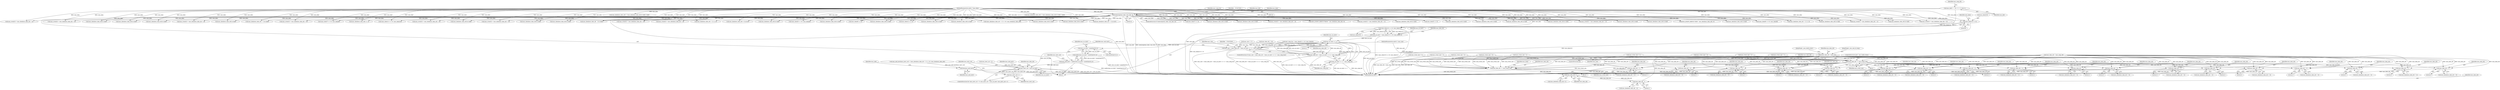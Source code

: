 digraph "0_wildmidi_660b513d99bced8783a4a5984ac2f742c74ebbdd_2@array" {
"1000291" [label="(Call,mus_data[13] << 8)"];
"1000227" [label="(Call,memcmp(mus_data, mus_hdr, 4))"];
"1000124" [label="(MethodParameterIn,uint8_t *mus_data)"];
"1000128" [label="(Call,mus_hdr[] = { 'M', 'U', 'S', 0x1A })"];
"1000290" [label="(Call,(mus_data[13] << 8) | mus_data[12])"];
"1000288" [label="(Call,mus_no_instr = (mus_data[13] << 8) | mus_data[12])"];
"1000308" [label="(Call,mus_no_instr << 1)"];
"1000303" [label="(Call,mus_size < (mus_data_ofs + (mus_no_instr << 1) + mus_song_len))"];
"1001258" [label="(Call,mus_data_ofs < mus_size)"];
"1000497" [label="(Call,mus_data_ofs + 1)"];
"1000516" [label="(Call,mus_data_ofs + 1)"];
"1000542" [label="(Call,mus_data_ofs + 1)"];
"1000552" [label="(Call,mus_data_ofs + 2)"];
"1000593" [label="(Call,mus_data_ofs + 1)"];
"1000633" [label="(Call,mus_data_ofs + 1)"];
"1000666" [label="(Call,mus_data_ofs + 1)"];
"1000820" [label="(Call,mus_data_ofs + 1)"];
"1000842" [label="(Call,mus_data_ofs + 2)"];
"1000879" [label="(Call,mus_data_ofs + 2)"];
"1000911" [label="(Call,mus_data_ofs + 2)"];
"1000943" [label="(Call,mus_data_ofs + 2)"];
"1000975" [label="(Call,mus_data_ofs + 2)"];
"1001007" [label="(Call,mus_data_ofs + 2)"];
"1001039" [label="(Call,mus_data_ofs + 2)"];
"1001071" [label="(Call,mus_data_ofs + 2)"];
"1001103" [label="(Call,mus_data_ofs + 2)"];
"1001135" [label="(Call,mus_data_ofs + 2)"];
"1001186" [label="(Call,mus_data_ofs += mus_event_size)"];
"1001190" [label="(Call,mus_data_ofs += mus_event_size)"];
"1001207" [label="(Call,mus_data_ofs++)"];
"1001213" [label="(Call,mus_data_ofs - 1)"];
"1000305" [label="(Call,mus_data_ofs + (mus_no_instr << 1) + mus_song_len)"];
"1000307" [label="(Call,(mus_no_instr << 1) + mus_song_len)"];
"1000324" [label="(Call,mus_no_instr * sizeof(uint16_t))"];
"1000323" [label="(Call,malloc(mus_no_instr * sizeof(uint16_t)))"];
"1000321" [label="(Call,mus_mid_instr = malloc(mus_no_instr * sizeof(uint16_t)))"];
"1001315" [label="(Call,free(mus_mid_instr))"];
"1000332" [label="(Call,mus_instr_cnt < mus_no_instr)"];
"1000335" [label="(Call,mus_instr_cnt++)"];
"1000668" [label="(Literal,1)"];
"1000334" [label="(Identifier,mus_no_instr)"];
"1000296" [label="(Call,mus_data[12])"];
"1000228" [label="(Identifier,mus_data)"];
"1001187" [label="(Identifier,mus_data_ofs)"];
"1000705" [label="(Call,mus_data[mus_data_ofs] & 0x0f)"];
"1000314" [label="(Identifier,__FUNCTION__)"];
"1000330" [label="(Identifier,mus_instr_cnt)"];
"1001204" [label="(Call,mus_data[mus_data_ofs++] & 0x7f)"];
"1001073" [label="(Literal,2)"];
"1000909" [label="(Call,mus_data[mus_data_ofs + 2])"];
"1000300" [label="(Identifier,mus_data_ofs)"];
"1000818" [label="(Call,mus_data[mus_data_ofs + 1])"];
"1000497" [label="(Call,mus_data_ofs + 1)"];
"1000422" [label="(Call,mus_data[mus_data_ofs] & 0x0f)"];
"1000879" [label="(Call,mus_data_ofs + 2)"];
"1000591" [label="(Call,mus_data[mus_data_ofs + 1])"];
"1000614" [label="(Call,mus_event_size = 2)"];
"1000411" [label="(ControlStructure,do)"];
"1000959" [label="(Call,mus_data[mus_data_ofs] & 0x0f)"];
"1001188" [label="(Identifier,mus_event_size)"];
"1001065" [label="(Call,mus_event[2] = mus_data[mus_data_ofs + 2])"];
"1001191" [label="(Identifier,mus_data_ofs)"];
"1001033" [label="(Call,mus_event[2] = mus_data[mus_data_ofs + 2])"];
"1000880" [label="(Identifier,mus_data_ofs)"];
"1000513" [label="(Call,mus_data[mus_data_ofs + 1] & 0x80)"];
"1000546" [label="(Call,mus_event[2] = mus_data[mus_data_ofs + 2])"];
"1000297" [label="(Identifier,mus_data)"];
"1000413" [label="(JumpTarget,_mus_build_event:)"];
"1000340" [label="(Identifier,mus_mid_instr)"];
"1001327" [label="(MethodReturn,RET)"];
"1000276" [label="(Call,mus_data[11] << 8)"];
"1000342" [label="(Call,(mus_data[mus_data_ofs + 1] << 8) | mus_data[mus_data_ofs])"];
"1000486" [label="(Call,mus_data[mus_data_ofs] & 0x0f)"];
"1000831" [label="(Call,mus_data[mus_data_ofs] & 0x0f)"];
"1001192" [label="(Identifier,mus_event_size)"];
"1000905" [label="(Call,mus_event[2] = mus_data[mus_data_ofs + 2])"];
"1001214" [label="(Identifier,mus_data_ofs)"];
"1000927" [label="(Call,mus_data[mus_data_ofs] & 0x0f)"];
"1000241" [label="(Identifier,mus_song_len)"];
"1001041" [label="(Literal,2)"];
"1000328" [label="(ControlStructure,for (mus_instr_cnt = 0; mus_instr_cnt < mus_no_instr; mus_instr_cnt++))"];
"1000544" [label="(Literal,1)"];
"1000821" [label="(Identifier,mus_data_ofs)"];
"1000943" [label="(Call,mus_data_ofs + 2)"];
"1000944" [label="(Identifier,mus_data_ofs)"];
"1001005" [label="(Call,mus_data[mus_data_ofs + 2])"];
"1000789" [label="(Call,mus_data[mus_data_ofs] & 0x0f)"];
"1000543" [label="(Identifier,mus_data_ofs)"];
"1001137" [label="(Literal,2)"];
"1000335" [label="(Call,mus_instr_cnt++)"];
"1000455" [label="(Call,mus_data[mus_data_ofs] & 0xf0)"];
"1000302" [label="(ControlStructure,if (mus_size < (mus_data_ofs + (mus_no_instr << 1) + mus_song_len)))"];
"1000477" [label="(Call,mus_event_size = 2)"];
"1000975" [label="(Call,mus_data_ofs + 2)"];
"1001148" [label="(Call,mus_event_size = 1)"];
"1001194" [label="(Identifier,mus_ticks)"];
"1000514" [label="(Call,mus_data[mus_data_ofs + 1])"];
"1000226" [label="(ControlStructure,if (memcmp(mus_data, mus_hdr, 4)))"];
"1000602" [label="(Call,mus_data[mus_data_ofs] & 0x0f)"];
"1000863" [label="(Call,mus_data[mus_data_ofs] & 0x0f)"];
"1001189" [label="(ControlStructure,goto _mus_build_event;)"];
"1001009" [label="(Literal,2)"];
"1000844" [label="(Literal,2)"];
"1000183" [label="(Call,mus_event_size = 0)"];
"1001205" [label="(Call,mus_data[mus_data_ofs++])"];
"1000516" [label="(Call,mus_data_ofs + 1)"];
"1001007" [label="(Call,mus_data_ofs + 2)"];
"1000242" [label="(Call,(mus_data[5] << 8) | mus_data[4])"];
"1000265" [label="(Call,mus_data[9] << 8)"];
"1001259" [label="(Identifier,mus_data_ofs)"];
"1000820" [label="(Call,mus_data_ofs + 1)"];
"1000325" [label="(Identifier,mus_no_instr)"];
"1000129" [label="(Identifier,mus_hdr)"];
"1001071" [label="(Call,mus_data_ofs + 2)"];
"1000491" [label="(Call,mus_event[1] = mus_data[mus_data_ofs + 1])"];
"1001261" [label="(JumpTarget,_mus_end_of_song:)"];
"1000945" [label="(Literal,2)"];
"1001103" [label="(Call,mus_data_ofs + 2)"];
"1000233" [label="(Identifier,__FUNCTION__)"];
"1001315" [label="(Call,free(mus_mid_instr))"];
"1000469" [label="(Call,mus_data[mus_data_ofs] >> 4)"];
"1001190" [label="(Call,mus_data_ofs += mus_event_size)"];
"1000275" [label="(Call,(mus_data[11] << 8) | mus_data[10])"];
"1000240" [label="(Call,mus_song_len = (mus_data[5] << 8) | mus_data[4])"];
"1000991" [label="(Call,mus_data[mus_data_ofs] & 0x0f)"];
"1000913" [label="(Literal,2)"];
"1000229" [label="(Identifier,mus_hdr)"];
"1001008" [label="(Identifier,mus_data_ofs)"];
"1001207" [label="(Call,mus_data_ofs++)"];
"1000450" [label="(Call,mus_data[mus_data_ofs] = (mus_data[mus_data_ofs] & 0xf0) | 0x0f)"];
"1000128" [label="(Call,mus_hdr[] = { 'M', 'U', 'S', 0x1A })"];
"1001210" [label="(Call,mus_data[mus_data_ofs - 1] & 0x80)"];
"1000305" [label="(Call,mus_data_ofs + (mus_no_instr << 1) + mus_song_len)"];
"1000324" [label="(Call,mus_no_instr * sizeof(uint16_t))"];
"1000126" [label="(Block,)"];
"1000542" [label="(Call,mus_data_ofs + 1)"];
"1000582" [label="(Call,mus_data[mus_data_ofs] & 0x0f)"];
"1000303" [label="(Call,mus_size < (mus_data_ofs + (mus_no_instr << 1) + mus_song_len))"];
"1001129" [label="(Call,mus_event[2] = mus_data[mus_data_ofs + 2])"];
"1000132" [label="(Identifier,mus_song_ofs)"];
"1000633" [label="(Call,mus_data_ofs + 1)"];
"1001037" [label="(Call,mus_data[mus_data_ofs + 2])"];
"1001072" [label="(Identifier,mus_data_ofs)"];
"1000214" [label="(Call,mus_size < 17)"];
"1001316" [label="(Identifier,mus_mid_instr)"];
"1000295" [label="(Literal,8)"];
"1000593" [label="(Call,mus_data_ofs + 1)"];
"1001258" [label="(Call,mus_data_ofs < mus_size)"];
"1001260" [label="(Identifier,mus_size)"];
"1000499" [label="(Literal,1)"];
"1000631" [label="(Call,mus_data[mus_data_ofs + 1])"];
"1000666" [label="(Call,mus_data_ofs + 1)"];
"1001319" [label="(Identifier,mus_mdi)"];
"1001097" [label="(Call,mus_event[2] = mus_data[mus_data_ofs + 2])"];
"1000550" [label="(Call,mus_data[mus_data_ofs + 2])"];
"1000635" [label="(Literal,1)"];
"1001001" [label="(Call,mus_event[2] = mus_data[mus_data_ofs + 2])"];
"1000336" [label="(Identifier,mus_instr_cnt)"];
"1000563" [label="(Call,mus_data[mus_data_ofs] & 0x0f)"];
"1000554" [label="(Literal,2)"];
"1000323" [label="(Call,malloc(mus_no_instr * sizeof(uint16_t)))"];
"1000553" [label="(Identifier,mus_data_ofs)"];
"1000443" [label="(Call,mus_data[mus_data_ofs] & 0x0f)"];
"1000412" [label="(Block,)"];
"1000539" [label="(Call,mus_data[mus_data_ofs + 1] & 0x7f)"];
"1000634" [label="(Identifier,mus_data_ofs)"];
"1000843" [label="(Identifier,mus_data_ofs)"];
"1001069" [label="(Call,mus_data[mus_data_ofs + 2])"];
"1000660" [label="(Call,mus_event_size = 2)"];
"1000873" [label="(Call,mus_event[2] = mus_data[mus_data_ofs + 2])"];
"1000253" [label="(Call,(mus_data[7] << 8) | mus_data[6])"];
"1000977" [label="(Literal,2)"];
"1001135" [label="(Call,mus_data_ofs + 2)"];
"1000552" [label="(Call,mus_data_ofs + 2)"];
"1000308" [label="(Call,mus_no_instr << 1)"];
"1000630" [label="(Call,mus_data[mus_data_ofs + 1] << 6)"];
"1000973" [label="(Call,mus_data[mus_data_ofs + 2])"];
"1001105" [label="(Literal,2)"];
"1000254" [label="(Call,mus_data[7] << 8)"];
"1000311" [label="(Identifier,mus_song_len)"];
"1000356" [label="(Call,mus_data_ofs = mus_song_ofs)"];
"1000357" [label="(Identifier,mus_data_ofs)"];
"1000310" [label="(Literal,1)"];
"1000530" [label="(Call,mus_data[mus_data_ofs] & 0x0f)"];
"1000309" [label="(Identifier,mus_no_instr)"];
"1000495" [label="(Call,mus_data[mus_data_ofs + 1])"];
"1000937" [label="(Call,mus_event[2] = mus_data[mus_data_ofs + 2])"];
"1000498" [label="(Identifier,mus_data_ofs)"];
"1001211" [label="(Call,mus_data[mus_data_ofs - 1])"];
"1001186" [label="(Call,mus_data_ofs += mus_event_size)"];
"1000326" [label="(Call,sizeof(uint16_t))"];
"1000414" [label="(Call,MUS_EVENT_DEBUG(\"Before\", mus_data[mus_data_ofs], 0))"];
"1001185" [label="(Block,)"];
"1000333" [label="(Identifier,mus_instr_cnt)"];
"1000304" [label="(Identifier,mus_size)"];
"1001101" [label="(Call,mus_data[mus_data_ofs + 2])"];
"1000329" [label="(Call,mus_instr_cnt = 0)"];
"1000307" [label="(Call,(mus_no_instr << 1) + mus_song_len)"];
"1000289" [label="(Identifier,mus_no_instr)"];
"1000587" [label="(Call,mus_event[1] = mus_data[mus_data_ofs + 1])"];
"1000623" [label="(Call,mus_data[mus_data_ofs] & 0x0f)"];
"1000664" [label="(Call,mus_data[mus_data_ofs + 1])"];
"1000243" [label="(Call,mus_data[5] << 8)"];
"1000338" [label="(Call,mus_mid_instr[mus_instr_cnt] = (mus_data[mus_data_ofs + 1] << 8) | mus_data[mus_data_ofs])"];
"1000299" [label="(Call,mus_data_ofs = 16)"];
"1001136" [label="(Identifier,mus_data_ofs)"];
"1000291" [label="(Call,mus_data[13] << 8)"];
"1000594" [label="(Identifier,mus_data_ofs)"];
"1000124" [label="(MethodParameterIn,uint8_t *mus_data)"];
"1001039" [label="(Call,mus_data_ofs + 2)"];
"1000595" [label="(Literal,1)"];
"1001119" [label="(Call,mus_data[mus_data_ofs] & 0x0f)"];
"1000912" [label="(Identifier,mus_data_ofs)"];
"1000321" [label="(Call,mus_mid_instr = malloc(mus_no_instr * sizeof(uint16_t)))"];
"1000877" [label="(Call,mus_data[mus_data_ofs + 2])"];
"1001180" [label="(Call,mus_data[mus_data_ofs] & 0x80)"];
"1000895" [label="(Call,mus_data[mus_data_ofs] & 0x0f)"];
"1000667" [label="(Identifier,mus_data_ofs)"];
"1000227" [label="(Call,memcmp(mus_data, mus_hdr, 4))"];
"1001133" [label="(Call,mus_data[mus_data_ofs + 2])"];
"1001023" [label="(Call,mus_data[mus_data_ofs] & 0x0f)"];
"1000332" [label="(Call,mus_instr_cnt < mus_no_instr)"];
"1000840" [label="(Call,mus_data[mus_data_ofs + 2])"];
"1000881" [label="(Literal,2)"];
"1000969" [label="(Call,mus_event[2] = mus_data[mus_data_ofs + 2])"];
"1001104" [label="(Identifier,mus_data_ofs)"];
"1000517" [label="(Identifier,mus_data_ofs)"];
"1000733" [label="(Call,mus_data[mus_data_ofs] & 0x0f)"];
"1000290" [label="(Call,(mus_data[13] << 8) | mus_data[12])"];
"1001157" [label="(Call,mus_event_size = 1)"];
"1000230" [label="(Literal,4)"];
"1001055" [label="(Call,mus_data[mus_data_ofs] & 0x0f)"];
"1000573" [label="(Call,mus_event_size = 2)"];
"1000911" [label="(Call,mus_data_ofs + 2)"];
"1000429" [label="(Call,mus_data[mus_data_ofs] = (mus_data[mus_data_ofs] & 0xf0) | 0x09)"];
"1000292" [label="(Call,mus_data[13])"];
"1000814" [label="(Call,mus_event_size = 3)"];
"1000125" [label="(MethodParameterIn,uint32_t mus_size)"];
"1000540" [label="(Call,mus_data[mus_data_ofs + 1])"];
"1000306" [label="(Identifier,mus_data_ofs)"];
"1000976" [label="(Identifier,mus_data_ofs)"];
"1000461" [label="(Call,MUS_EVENT_DEBUG(\"After\", mus_data[mus_data_ofs], 0))"];
"1000677" [label="(Call,mus_data[mus_data_ofs] & 0x0f)"];
"1001213" [label="(Call,mus_data_ofs - 1)"];
"1000941" [label="(Call,mus_data[mus_data_ofs + 2])"];
"1000521" [label="(Call,mus_event_size = 3)"];
"1000842" [label="(Call,mus_data_ofs + 2)"];
"1000288" [label="(Call,mus_no_instr = (mus_data[13] << 8) | mus_data[12])"];
"1000322" [label="(Identifier,mus_mid_instr)"];
"1000264" [label="(Call,(mus_data[9] << 8) | mus_data[8])"];
"1001215" [label="(Literal,1)"];
"1001208" [label="(Identifier,mus_data_ofs)"];
"1000343" [label="(Call,mus_data[mus_data_ofs + 1] << 8)"];
"1000434" [label="(Call,mus_data[mus_data_ofs] & 0xf0)"];
"1000761" [label="(Call,mus_data[mus_data_ofs] & 0x0f)"];
"1000822" [label="(Literal,1)"];
"1000836" [label="(Call,mus_event[1] = mus_data[mus_data_ofs + 2])"];
"1001087" [label="(Call,mus_data[mus_data_ofs] & 0x0f)"];
"1001040" [label="(Identifier,mus_data_ofs)"];
"1000518" [label="(Literal,1)"];
"1000291" -> "1000290"  [label="AST: "];
"1000291" -> "1000295"  [label="CFG: "];
"1000292" -> "1000291"  [label="AST: "];
"1000295" -> "1000291"  [label="AST: "];
"1000297" -> "1000291"  [label="CFG: "];
"1000291" -> "1001327"  [label="DDG: mus_data[13]"];
"1000291" -> "1000290"  [label="DDG: mus_data[13]"];
"1000291" -> "1000290"  [label="DDG: 8"];
"1000227" -> "1000291"  [label="DDG: mus_data"];
"1000124" -> "1000291"  [label="DDG: mus_data"];
"1000227" -> "1000226"  [label="AST: "];
"1000227" -> "1000230"  [label="CFG: "];
"1000228" -> "1000227"  [label="AST: "];
"1000229" -> "1000227"  [label="AST: "];
"1000230" -> "1000227"  [label="AST: "];
"1000233" -> "1000227"  [label="CFG: "];
"1000241" -> "1000227"  [label="CFG: "];
"1000227" -> "1001327"  [label="DDG: memcmp(mus_data, mus_hdr, 4)"];
"1000227" -> "1001327"  [label="DDG: mus_data"];
"1000227" -> "1001327"  [label="DDG: mus_hdr"];
"1000124" -> "1000227"  [label="DDG: mus_data"];
"1000128" -> "1000227"  [label="DDG: mus_hdr"];
"1000227" -> "1000243"  [label="DDG: mus_data"];
"1000227" -> "1000242"  [label="DDG: mus_data"];
"1000227" -> "1000254"  [label="DDG: mus_data"];
"1000227" -> "1000253"  [label="DDG: mus_data"];
"1000227" -> "1000265"  [label="DDG: mus_data"];
"1000227" -> "1000264"  [label="DDG: mus_data"];
"1000227" -> "1000276"  [label="DDG: mus_data"];
"1000227" -> "1000275"  [label="DDG: mus_data"];
"1000227" -> "1000290"  [label="DDG: mus_data"];
"1000227" -> "1000343"  [label="DDG: mus_data"];
"1000227" -> "1000342"  [label="DDG: mus_data"];
"1000227" -> "1000414"  [label="DDG: mus_data"];
"1000227" -> "1000422"  [label="DDG: mus_data"];
"1000227" -> "1000434"  [label="DDG: mus_data"];
"1000227" -> "1000443"  [label="DDG: mus_data"];
"1000227" -> "1000455"  [label="DDG: mus_data"];
"1000227" -> "1000461"  [label="DDG: mus_data"];
"1000227" -> "1000469"  [label="DDG: mus_data"];
"1000227" -> "1000486"  [label="DDG: mus_data"];
"1000227" -> "1000491"  [label="DDG: mus_data"];
"1000227" -> "1000513"  [label="DDG: mus_data"];
"1000227" -> "1000530"  [label="DDG: mus_data"];
"1000227" -> "1000539"  [label="DDG: mus_data"];
"1000227" -> "1000546"  [label="DDG: mus_data"];
"1000227" -> "1000563"  [label="DDG: mus_data"];
"1000227" -> "1000582"  [label="DDG: mus_data"];
"1000227" -> "1000587"  [label="DDG: mus_data"];
"1000227" -> "1000602"  [label="DDG: mus_data"];
"1000227" -> "1000623"  [label="DDG: mus_data"];
"1000227" -> "1000630"  [label="DDG: mus_data"];
"1000227" -> "1000677"  [label="DDG: mus_data"];
"1000227" -> "1000705"  [label="DDG: mus_data"];
"1000227" -> "1000733"  [label="DDG: mus_data"];
"1000227" -> "1000761"  [label="DDG: mus_data"];
"1000227" -> "1000789"  [label="DDG: mus_data"];
"1000227" -> "1000831"  [label="DDG: mus_data"];
"1000227" -> "1000836"  [label="DDG: mus_data"];
"1000227" -> "1000863"  [label="DDG: mus_data"];
"1000227" -> "1000873"  [label="DDG: mus_data"];
"1000227" -> "1000895"  [label="DDG: mus_data"];
"1000227" -> "1000905"  [label="DDG: mus_data"];
"1000227" -> "1000927"  [label="DDG: mus_data"];
"1000227" -> "1000937"  [label="DDG: mus_data"];
"1000227" -> "1000959"  [label="DDG: mus_data"];
"1000227" -> "1000969"  [label="DDG: mus_data"];
"1000227" -> "1000991"  [label="DDG: mus_data"];
"1000227" -> "1001001"  [label="DDG: mus_data"];
"1000227" -> "1001023"  [label="DDG: mus_data"];
"1000227" -> "1001033"  [label="DDG: mus_data"];
"1000227" -> "1001055"  [label="DDG: mus_data"];
"1000227" -> "1001065"  [label="DDG: mus_data"];
"1000227" -> "1001087"  [label="DDG: mus_data"];
"1000227" -> "1001097"  [label="DDG: mus_data"];
"1000227" -> "1001119"  [label="DDG: mus_data"];
"1000227" -> "1001129"  [label="DDG: mus_data"];
"1000227" -> "1001180"  [label="DDG: mus_data"];
"1000227" -> "1001204"  [label="DDG: mus_data"];
"1000227" -> "1001210"  [label="DDG: mus_data"];
"1000124" -> "1000123"  [label="AST: "];
"1000124" -> "1001327"  [label="DDG: mus_data"];
"1000124" -> "1000243"  [label="DDG: mus_data"];
"1000124" -> "1000242"  [label="DDG: mus_data"];
"1000124" -> "1000254"  [label="DDG: mus_data"];
"1000124" -> "1000253"  [label="DDG: mus_data"];
"1000124" -> "1000265"  [label="DDG: mus_data"];
"1000124" -> "1000264"  [label="DDG: mus_data"];
"1000124" -> "1000276"  [label="DDG: mus_data"];
"1000124" -> "1000275"  [label="DDG: mus_data"];
"1000124" -> "1000290"  [label="DDG: mus_data"];
"1000124" -> "1000343"  [label="DDG: mus_data"];
"1000124" -> "1000342"  [label="DDG: mus_data"];
"1000124" -> "1000414"  [label="DDG: mus_data"];
"1000124" -> "1000422"  [label="DDG: mus_data"];
"1000124" -> "1000429"  [label="DDG: mus_data"];
"1000124" -> "1000434"  [label="DDG: mus_data"];
"1000124" -> "1000443"  [label="DDG: mus_data"];
"1000124" -> "1000450"  [label="DDG: mus_data"];
"1000124" -> "1000455"  [label="DDG: mus_data"];
"1000124" -> "1000461"  [label="DDG: mus_data"];
"1000124" -> "1000469"  [label="DDG: mus_data"];
"1000124" -> "1000486"  [label="DDG: mus_data"];
"1000124" -> "1000491"  [label="DDG: mus_data"];
"1000124" -> "1000513"  [label="DDG: mus_data"];
"1000124" -> "1000530"  [label="DDG: mus_data"];
"1000124" -> "1000539"  [label="DDG: mus_data"];
"1000124" -> "1000546"  [label="DDG: mus_data"];
"1000124" -> "1000563"  [label="DDG: mus_data"];
"1000124" -> "1000582"  [label="DDG: mus_data"];
"1000124" -> "1000587"  [label="DDG: mus_data"];
"1000124" -> "1000602"  [label="DDG: mus_data"];
"1000124" -> "1000623"  [label="DDG: mus_data"];
"1000124" -> "1000630"  [label="DDG: mus_data"];
"1000124" -> "1000677"  [label="DDG: mus_data"];
"1000124" -> "1000705"  [label="DDG: mus_data"];
"1000124" -> "1000733"  [label="DDG: mus_data"];
"1000124" -> "1000761"  [label="DDG: mus_data"];
"1000124" -> "1000789"  [label="DDG: mus_data"];
"1000124" -> "1000831"  [label="DDG: mus_data"];
"1000124" -> "1000836"  [label="DDG: mus_data"];
"1000124" -> "1000863"  [label="DDG: mus_data"];
"1000124" -> "1000873"  [label="DDG: mus_data"];
"1000124" -> "1000895"  [label="DDG: mus_data"];
"1000124" -> "1000905"  [label="DDG: mus_data"];
"1000124" -> "1000927"  [label="DDG: mus_data"];
"1000124" -> "1000937"  [label="DDG: mus_data"];
"1000124" -> "1000959"  [label="DDG: mus_data"];
"1000124" -> "1000969"  [label="DDG: mus_data"];
"1000124" -> "1000991"  [label="DDG: mus_data"];
"1000124" -> "1001001"  [label="DDG: mus_data"];
"1000124" -> "1001023"  [label="DDG: mus_data"];
"1000124" -> "1001033"  [label="DDG: mus_data"];
"1000124" -> "1001055"  [label="DDG: mus_data"];
"1000124" -> "1001065"  [label="DDG: mus_data"];
"1000124" -> "1001087"  [label="DDG: mus_data"];
"1000124" -> "1001097"  [label="DDG: mus_data"];
"1000124" -> "1001119"  [label="DDG: mus_data"];
"1000124" -> "1001129"  [label="DDG: mus_data"];
"1000124" -> "1001180"  [label="DDG: mus_data"];
"1000124" -> "1001204"  [label="DDG: mus_data"];
"1000124" -> "1001210"  [label="DDG: mus_data"];
"1000128" -> "1000126"  [label="AST: "];
"1000128" -> "1000129"  [label="CFG: "];
"1000129" -> "1000128"  [label="AST: "];
"1000132" -> "1000128"  [label="CFG: "];
"1000128" -> "1001327"  [label="DDG: mus_hdr"];
"1000290" -> "1000288"  [label="AST: "];
"1000290" -> "1000296"  [label="CFG: "];
"1000296" -> "1000290"  [label="AST: "];
"1000288" -> "1000290"  [label="CFG: "];
"1000290" -> "1001327"  [label="DDG: mus_data[13] << 8"];
"1000290" -> "1001327"  [label="DDG: mus_data[12]"];
"1000290" -> "1000288"  [label="DDG: mus_data[13] << 8"];
"1000290" -> "1000288"  [label="DDG: mus_data[12]"];
"1000288" -> "1000126"  [label="AST: "];
"1000289" -> "1000288"  [label="AST: "];
"1000300" -> "1000288"  [label="CFG: "];
"1000288" -> "1001327"  [label="DDG: (mus_data[13] << 8) | mus_data[12]"];
"1000288" -> "1000308"  [label="DDG: mus_no_instr"];
"1000308" -> "1000307"  [label="AST: "];
"1000308" -> "1000310"  [label="CFG: "];
"1000309" -> "1000308"  [label="AST: "];
"1000310" -> "1000308"  [label="AST: "];
"1000311" -> "1000308"  [label="CFG: "];
"1000308" -> "1001327"  [label="DDG: mus_no_instr"];
"1000308" -> "1000303"  [label="DDG: mus_no_instr"];
"1000308" -> "1000303"  [label="DDG: 1"];
"1000308" -> "1000305"  [label="DDG: mus_no_instr"];
"1000308" -> "1000305"  [label="DDG: 1"];
"1000308" -> "1000307"  [label="DDG: mus_no_instr"];
"1000308" -> "1000307"  [label="DDG: 1"];
"1000308" -> "1000324"  [label="DDG: mus_no_instr"];
"1000303" -> "1000302"  [label="AST: "];
"1000303" -> "1000305"  [label="CFG: "];
"1000304" -> "1000303"  [label="AST: "];
"1000305" -> "1000303"  [label="AST: "];
"1000314" -> "1000303"  [label="CFG: "];
"1000322" -> "1000303"  [label="CFG: "];
"1000303" -> "1001327"  [label="DDG: mus_size"];
"1000303" -> "1001327"  [label="DDG: mus_size < (mus_data_ofs + (mus_no_instr << 1) + mus_song_len)"];
"1000303" -> "1001327"  [label="DDG: mus_data_ofs + (mus_no_instr << 1) + mus_song_len"];
"1000214" -> "1000303"  [label="DDG: mus_size"];
"1000125" -> "1000303"  [label="DDG: mus_size"];
"1000299" -> "1000303"  [label="DDG: mus_data_ofs"];
"1000240" -> "1000303"  [label="DDG: mus_song_len"];
"1000303" -> "1001258"  [label="DDG: mus_size"];
"1001258" -> "1000411"  [label="AST: "];
"1001258" -> "1001260"  [label="CFG: "];
"1001259" -> "1001258"  [label="AST: "];
"1001260" -> "1001258"  [label="AST: "];
"1000413" -> "1001258"  [label="CFG: "];
"1001261" -> "1001258"  [label="CFG: "];
"1001258" -> "1001327"  [label="DDG: mus_data_ofs < mus_size"];
"1001258" -> "1001327"  [label="DDG: mus_size"];
"1001258" -> "1001327"  [label="DDG: mus_data_ofs"];
"1001258" -> "1000497"  [label="DDG: mus_data_ofs"];
"1001258" -> "1000516"  [label="DDG: mus_data_ofs"];
"1001258" -> "1000542"  [label="DDG: mus_data_ofs"];
"1001258" -> "1000552"  [label="DDG: mus_data_ofs"];
"1001258" -> "1000593"  [label="DDG: mus_data_ofs"];
"1001258" -> "1000633"  [label="DDG: mus_data_ofs"];
"1001258" -> "1000666"  [label="DDG: mus_data_ofs"];
"1001258" -> "1000820"  [label="DDG: mus_data_ofs"];
"1001258" -> "1000842"  [label="DDG: mus_data_ofs"];
"1001258" -> "1000879"  [label="DDG: mus_data_ofs"];
"1001258" -> "1000911"  [label="DDG: mus_data_ofs"];
"1001258" -> "1000943"  [label="DDG: mus_data_ofs"];
"1001258" -> "1000975"  [label="DDG: mus_data_ofs"];
"1001258" -> "1001007"  [label="DDG: mus_data_ofs"];
"1001258" -> "1001039"  [label="DDG: mus_data_ofs"];
"1001258" -> "1001071"  [label="DDG: mus_data_ofs"];
"1001258" -> "1001103"  [label="DDG: mus_data_ofs"];
"1001258" -> "1001135"  [label="DDG: mus_data_ofs"];
"1001258" -> "1001186"  [label="DDG: mus_data_ofs"];
"1001258" -> "1001190"  [label="DDG: mus_data_ofs"];
"1001213" -> "1001258"  [label="DDG: mus_data_ofs"];
"1000125" -> "1001258"  [label="DDG: mus_size"];
"1000497" -> "1000495"  [label="AST: "];
"1000497" -> "1000499"  [label="CFG: "];
"1000498" -> "1000497"  [label="AST: "];
"1000499" -> "1000497"  [label="AST: "];
"1000495" -> "1000497"  [label="CFG: "];
"1000497" -> "1001327"  [label="DDG: mus_data_ofs"];
"1000356" -> "1000497"  [label="DDG: mus_data_ofs"];
"1001186" -> "1000497"  [label="DDG: mus_data_ofs"];
"1000516" -> "1000514"  [label="AST: "];
"1000516" -> "1000518"  [label="CFG: "];
"1000517" -> "1000516"  [label="AST: "];
"1000518" -> "1000516"  [label="AST: "];
"1000514" -> "1000516"  [label="CFG: "];
"1000356" -> "1000516"  [label="DDG: mus_data_ofs"];
"1001186" -> "1000516"  [label="DDG: mus_data_ofs"];
"1000542" -> "1000540"  [label="AST: "];
"1000542" -> "1000544"  [label="CFG: "];
"1000543" -> "1000542"  [label="AST: "];
"1000544" -> "1000542"  [label="AST: "];
"1000540" -> "1000542"  [label="CFG: "];
"1000356" -> "1000542"  [label="DDG: mus_data_ofs"];
"1001186" -> "1000542"  [label="DDG: mus_data_ofs"];
"1000552" -> "1000550"  [label="AST: "];
"1000552" -> "1000554"  [label="CFG: "];
"1000553" -> "1000552"  [label="AST: "];
"1000554" -> "1000552"  [label="AST: "];
"1000550" -> "1000552"  [label="CFG: "];
"1000552" -> "1001327"  [label="DDG: mus_data_ofs"];
"1000356" -> "1000552"  [label="DDG: mus_data_ofs"];
"1001186" -> "1000552"  [label="DDG: mus_data_ofs"];
"1000593" -> "1000591"  [label="AST: "];
"1000593" -> "1000595"  [label="CFG: "];
"1000594" -> "1000593"  [label="AST: "];
"1000595" -> "1000593"  [label="AST: "];
"1000591" -> "1000593"  [label="CFG: "];
"1000593" -> "1001327"  [label="DDG: mus_data_ofs"];
"1000356" -> "1000593"  [label="DDG: mus_data_ofs"];
"1001186" -> "1000593"  [label="DDG: mus_data_ofs"];
"1000633" -> "1000631"  [label="AST: "];
"1000633" -> "1000635"  [label="CFG: "];
"1000634" -> "1000633"  [label="AST: "];
"1000635" -> "1000633"  [label="AST: "];
"1000631" -> "1000633"  [label="CFG: "];
"1000633" -> "1001327"  [label="DDG: mus_data_ofs"];
"1000356" -> "1000633"  [label="DDG: mus_data_ofs"];
"1001186" -> "1000633"  [label="DDG: mus_data_ofs"];
"1000666" -> "1000664"  [label="AST: "];
"1000666" -> "1000668"  [label="CFG: "];
"1000667" -> "1000666"  [label="AST: "];
"1000668" -> "1000666"  [label="AST: "];
"1000664" -> "1000666"  [label="CFG: "];
"1000666" -> "1001327"  [label="DDG: mus_data_ofs"];
"1000356" -> "1000666"  [label="DDG: mus_data_ofs"];
"1001186" -> "1000666"  [label="DDG: mus_data_ofs"];
"1000820" -> "1000818"  [label="AST: "];
"1000820" -> "1000822"  [label="CFG: "];
"1000821" -> "1000820"  [label="AST: "];
"1000822" -> "1000820"  [label="AST: "];
"1000818" -> "1000820"  [label="CFG: "];
"1000356" -> "1000820"  [label="DDG: mus_data_ofs"];
"1001186" -> "1000820"  [label="DDG: mus_data_ofs"];
"1000842" -> "1000840"  [label="AST: "];
"1000842" -> "1000844"  [label="CFG: "];
"1000843" -> "1000842"  [label="AST: "];
"1000844" -> "1000842"  [label="AST: "];
"1000840" -> "1000842"  [label="CFG: "];
"1000842" -> "1001327"  [label="DDG: mus_data_ofs"];
"1000356" -> "1000842"  [label="DDG: mus_data_ofs"];
"1001186" -> "1000842"  [label="DDG: mus_data_ofs"];
"1000879" -> "1000877"  [label="AST: "];
"1000879" -> "1000881"  [label="CFG: "];
"1000880" -> "1000879"  [label="AST: "];
"1000881" -> "1000879"  [label="AST: "];
"1000877" -> "1000879"  [label="CFG: "];
"1000879" -> "1001327"  [label="DDG: mus_data_ofs"];
"1000356" -> "1000879"  [label="DDG: mus_data_ofs"];
"1001186" -> "1000879"  [label="DDG: mus_data_ofs"];
"1000911" -> "1000909"  [label="AST: "];
"1000911" -> "1000913"  [label="CFG: "];
"1000912" -> "1000911"  [label="AST: "];
"1000913" -> "1000911"  [label="AST: "];
"1000909" -> "1000911"  [label="CFG: "];
"1000911" -> "1001327"  [label="DDG: mus_data_ofs"];
"1000356" -> "1000911"  [label="DDG: mus_data_ofs"];
"1001186" -> "1000911"  [label="DDG: mus_data_ofs"];
"1000943" -> "1000941"  [label="AST: "];
"1000943" -> "1000945"  [label="CFG: "];
"1000944" -> "1000943"  [label="AST: "];
"1000945" -> "1000943"  [label="AST: "];
"1000941" -> "1000943"  [label="CFG: "];
"1000943" -> "1001327"  [label="DDG: mus_data_ofs"];
"1000356" -> "1000943"  [label="DDG: mus_data_ofs"];
"1001186" -> "1000943"  [label="DDG: mus_data_ofs"];
"1000975" -> "1000973"  [label="AST: "];
"1000975" -> "1000977"  [label="CFG: "];
"1000976" -> "1000975"  [label="AST: "];
"1000977" -> "1000975"  [label="AST: "];
"1000973" -> "1000975"  [label="CFG: "];
"1000975" -> "1001327"  [label="DDG: mus_data_ofs"];
"1000356" -> "1000975"  [label="DDG: mus_data_ofs"];
"1001186" -> "1000975"  [label="DDG: mus_data_ofs"];
"1001007" -> "1001005"  [label="AST: "];
"1001007" -> "1001009"  [label="CFG: "];
"1001008" -> "1001007"  [label="AST: "];
"1001009" -> "1001007"  [label="AST: "];
"1001005" -> "1001007"  [label="CFG: "];
"1001007" -> "1001327"  [label="DDG: mus_data_ofs"];
"1000356" -> "1001007"  [label="DDG: mus_data_ofs"];
"1001186" -> "1001007"  [label="DDG: mus_data_ofs"];
"1001039" -> "1001037"  [label="AST: "];
"1001039" -> "1001041"  [label="CFG: "];
"1001040" -> "1001039"  [label="AST: "];
"1001041" -> "1001039"  [label="AST: "];
"1001037" -> "1001039"  [label="CFG: "];
"1001039" -> "1001327"  [label="DDG: mus_data_ofs"];
"1000356" -> "1001039"  [label="DDG: mus_data_ofs"];
"1001186" -> "1001039"  [label="DDG: mus_data_ofs"];
"1001071" -> "1001069"  [label="AST: "];
"1001071" -> "1001073"  [label="CFG: "];
"1001072" -> "1001071"  [label="AST: "];
"1001073" -> "1001071"  [label="AST: "];
"1001069" -> "1001071"  [label="CFG: "];
"1001071" -> "1001327"  [label="DDG: mus_data_ofs"];
"1000356" -> "1001071"  [label="DDG: mus_data_ofs"];
"1001186" -> "1001071"  [label="DDG: mus_data_ofs"];
"1001103" -> "1001101"  [label="AST: "];
"1001103" -> "1001105"  [label="CFG: "];
"1001104" -> "1001103"  [label="AST: "];
"1001105" -> "1001103"  [label="AST: "];
"1001101" -> "1001103"  [label="CFG: "];
"1001103" -> "1001327"  [label="DDG: mus_data_ofs"];
"1000356" -> "1001103"  [label="DDG: mus_data_ofs"];
"1001186" -> "1001103"  [label="DDG: mus_data_ofs"];
"1001135" -> "1001133"  [label="AST: "];
"1001135" -> "1001137"  [label="CFG: "];
"1001136" -> "1001135"  [label="AST: "];
"1001137" -> "1001135"  [label="AST: "];
"1001133" -> "1001135"  [label="CFG: "];
"1001135" -> "1001327"  [label="DDG: mus_data_ofs"];
"1000356" -> "1001135"  [label="DDG: mus_data_ofs"];
"1001186" -> "1001135"  [label="DDG: mus_data_ofs"];
"1001186" -> "1001185"  [label="AST: "];
"1001186" -> "1001188"  [label="CFG: "];
"1001187" -> "1001186"  [label="AST: "];
"1001188" -> "1001186"  [label="AST: "];
"1001189" -> "1001186"  [label="CFG: "];
"1001186" -> "1001327"  [label="DDG: mus_event_size"];
"1001186" -> "1001327"  [label="DDG: mus_data_ofs"];
"1000521" -> "1001186"  [label="DDG: mus_event_size"];
"1000660" -> "1001186"  [label="DDG: mus_event_size"];
"1000183" -> "1001186"  [label="DDG: mus_event_size"];
"1000814" -> "1001186"  [label="DDG: mus_event_size"];
"1000573" -> "1001186"  [label="DDG: mus_event_size"];
"1000614" -> "1001186"  [label="DDG: mus_event_size"];
"1001148" -> "1001186"  [label="DDG: mus_event_size"];
"1000477" -> "1001186"  [label="DDG: mus_event_size"];
"1001157" -> "1001186"  [label="DDG: mus_event_size"];
"1000356" -> "1001186"  [label="DDG: mus_data_ofs"];
"1001186" -> "1001190"  [label="DDG: mus_data_ofs"];
"1001190" -> "1000412"  [label="AST: "];
"1001190" -> "1001192"  [label="CFG: "];
"1001191" -> "1001190"  [label="AST: "];
"1001192" -> "1001190"  [label="AST: "];
"1001194" -> "1001190"  [label="CFG: "];
"1001190" -> "1001327"  [label="DDG: mus_event_size"];
"1000521" -> "1001190"  [label="DDG: mus_event_size"];
"1000660" -> "1001190"  [label="DDG: mus_event_size"];
"1000183" -> "1001190"  [label="DDG: mus_event_size"];
"1000814" -> "1001190"  [label="DDG: mus_event_size"];
"1000573" -> "1001190"  [label="DDG: mus_event_size"];
"1000614" -> "1001190"  [label="DDG: mus_event_size"];
"1001148" -> "1001190"  [label="DDG: mus_event_size"];
"1000477" -> "1001190"  [label="DDG: mus_event_size"];
"1001157" -> "1001190"  [label="DDG: mus_event_size"];
"1000356" -> "1001190"  [label="DDG: mus_data_ofs"];
"1001190" -> "1001207"  [label="DDG: mus_data_ofs"];
"1001207" -> "1001205"  [label="AST: "];
"1001207" -> "1001208"  [label="CFG: "];
"1001208" -> "1001207"  [label="AST: "];
"1001205" -> "1001207"  [label="CFG: "];
"1001213" -> "1001207"  [label="DDG: mus_data_ofs"];
"1001207" -> "1001213"  [label="DDG: mus_data_ofs"];
"1001213" -> "1001211"  [label="AST: "];
"1001213" -> "1001215"  [label="CFG: "];
"1001214" -> "1001213"  [label="AST: "];
"1001215" -> "1001213"  [label="AST: "];
"1001211" -> "1001213"  [label="CFG: "];
"1000305" -> "1000307"  [label="CFG: "];
"1000306" -> "1000305"  [label="AST: "];
"1000307" -> "1000305"  [label="AST: "];
"1000305" -> "1001327"  [label="DDG: (mus_no_instr << 1) + mus_song_len"];
"1000305" -> "1001327"  [label="DDG: mus_data_ofs"];
"1000299" -> "1000305"  [label="DDG: mus_data_ofs"];
"1000240" -> "1000305"  [label="DDG: mus_song_len"];
"1000307" -> "1000311"  [label="CFG: "];
"1000311" -> "1000307"  [label="AST: "];
"1000307" -> "1001327"  [label="DDG: mus_song_len"];
"1000307" -> "1001327"  [label="DDG: mus_no_instr << 1"];
"1000240" -> "1000307"  [label="DDG: mus_song_len"];
"1000324" -> "1000323"  [label="AST: "];
"1000324" -> "1000326"  [label="CFG: "];
"1000325" -> "1000324"  [label="AST: "];
"1000326" -> "1000324"  [label="AST: "];
"1000323" -> "1000324"  [label="CFG: "];
"1000324" -> "1000323"  [label="DDG: mus_no_instr"];
"1000324" -> "1000332"  [label="DDG: mus_no_instr"];
"1000323" -> "1000321"  [label="AST: "];
"1000321" -> "1000323"  [label="CFG: "];
"1000323" -> "1001327"  [label="DDG: mus_no_instr * sizeof(uint16_t)"];
"1000323" -> "1000321"  [label="DDG: mus_no_instr * sizeof(uint16_t)"];
"1000321" -> "1000126"  [label="AST: "];
"1000322" -> "1000321"  [label="AST: "];
"1000330" -> "1000321"  [label="CFG: "];
"1000321" -> "1001327"  [label="DDG: malloc(mus_no_instr * sizeof(uint16_t))"];
"1000321" -> "1001315"  [label="DDG: mus_mid_instr"];
"1001315" -> "1000126"  [label="AST: "];
"1001315" -> "1001316"  [label="CFG: "];
"1001316" -> "1001315"  [label="AST: "];
"1001319" -> "1001315"  [label="CFG: "];
"1001315" -> "1001327"  [label="DDG: mus_mid_instr"];
"1000338" -> "1001315"  [label="DDG: mus_mid_instr[mus_instr_cnt]"];
"1000332" -> "1000328"  [label="AST: "];
"1000332" -> "1000334"  [label="CFG: "];
"1000333" -> "1000332"  [label="AST: "];
"1000334" -> "1000332"  [label="AST: "];
"1000340" -> "1000332"  [label="CFG: "];
"1000357" -> "1000332"  [label="CFG: "];
"1000332" -> "1001327"  [label="DDG: mus_no_instr"];
"1000332" -> "1001327"  [label="DDG: mus_instr_cnt"];
"1000332" -> "1001327"  [label="DDG: mus_instr_cnt < mus_no_instr"];
"1000335" -> "1000332"  [label="DDG: mus_instr_cnt"];
"1000329" -> "1000332"  [label="DDG: mus_instr_cnt"];
"1000332" -> "1000335"  [label="DDG: mus_instr_cnt"];
"1000335" -> "1000328"  [label="AST: "];
"1000335" -> "1000336"  [label="CFG: "];
"1000336" -> "1000335"  [label="AST: "];
"1000333" -> "1000335"  [label="CFG: "];
}

